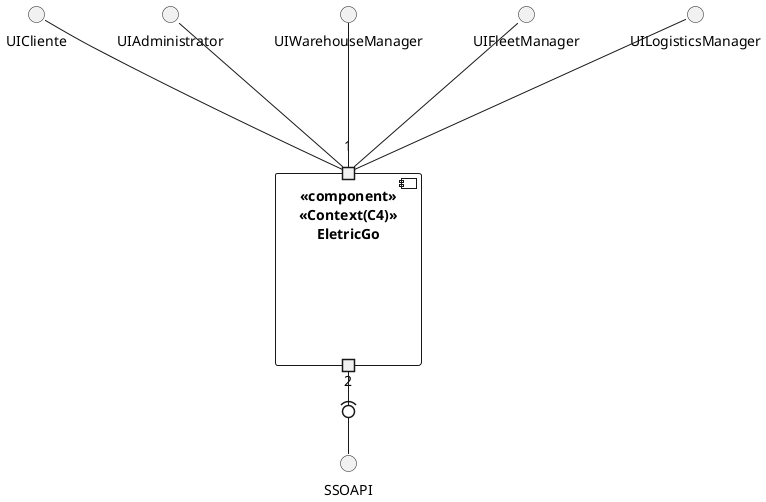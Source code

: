 
@startuml
component "<<component>>\n<<Context(C4)>>\nEletricGo" as c2 {
  port 1
  portout 2

}

interface UICliente as CL
interface UIAdministrator as ADM
interface UIWarehouseManager as MNG
interface UIFleetManager as FMNG
interface UILogisticsManager as LMNG

CL --- 1
ADM --- 1
MNG --- 1
FMNG --- 1
LMNG --- 1

2 -(0- SSOAPI
@enduml
